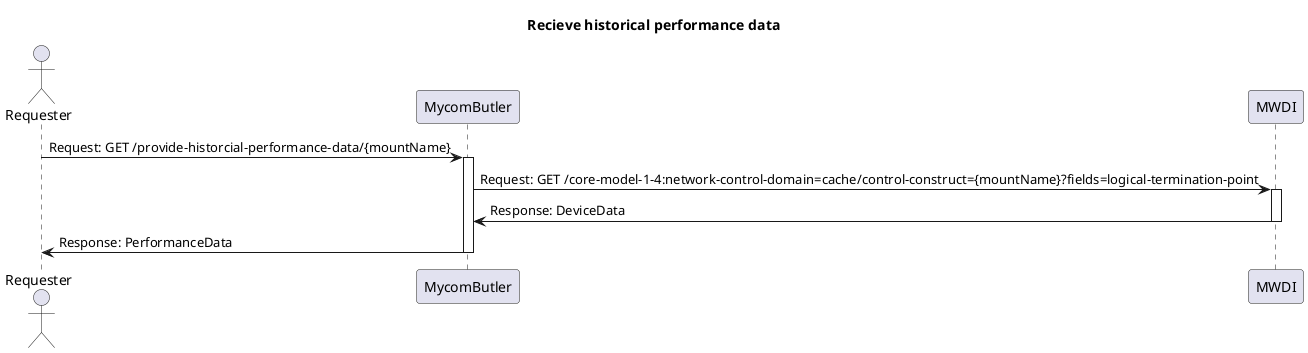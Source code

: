 @startuml Recieve_Device_Data
title Recieve historical performance data

actor Requester
participant MycomButler
participant MWDI

Requester -> MycomButler: Request: GET /provide-historcial-performance-data/{mountName}

activate MycomButler
MycomButler -> MWDI: Request: GET /core-model-1-4:network-control-domain=cache/control-construct={mountName}?fields=logical-termination-point

activate MWDI
MWDI -> MycomButler: Response: DeviceData

deactivate MWDI
MycomButler -> Requester: Response: PerformanceData

deactivate MycomButler

@enduml

